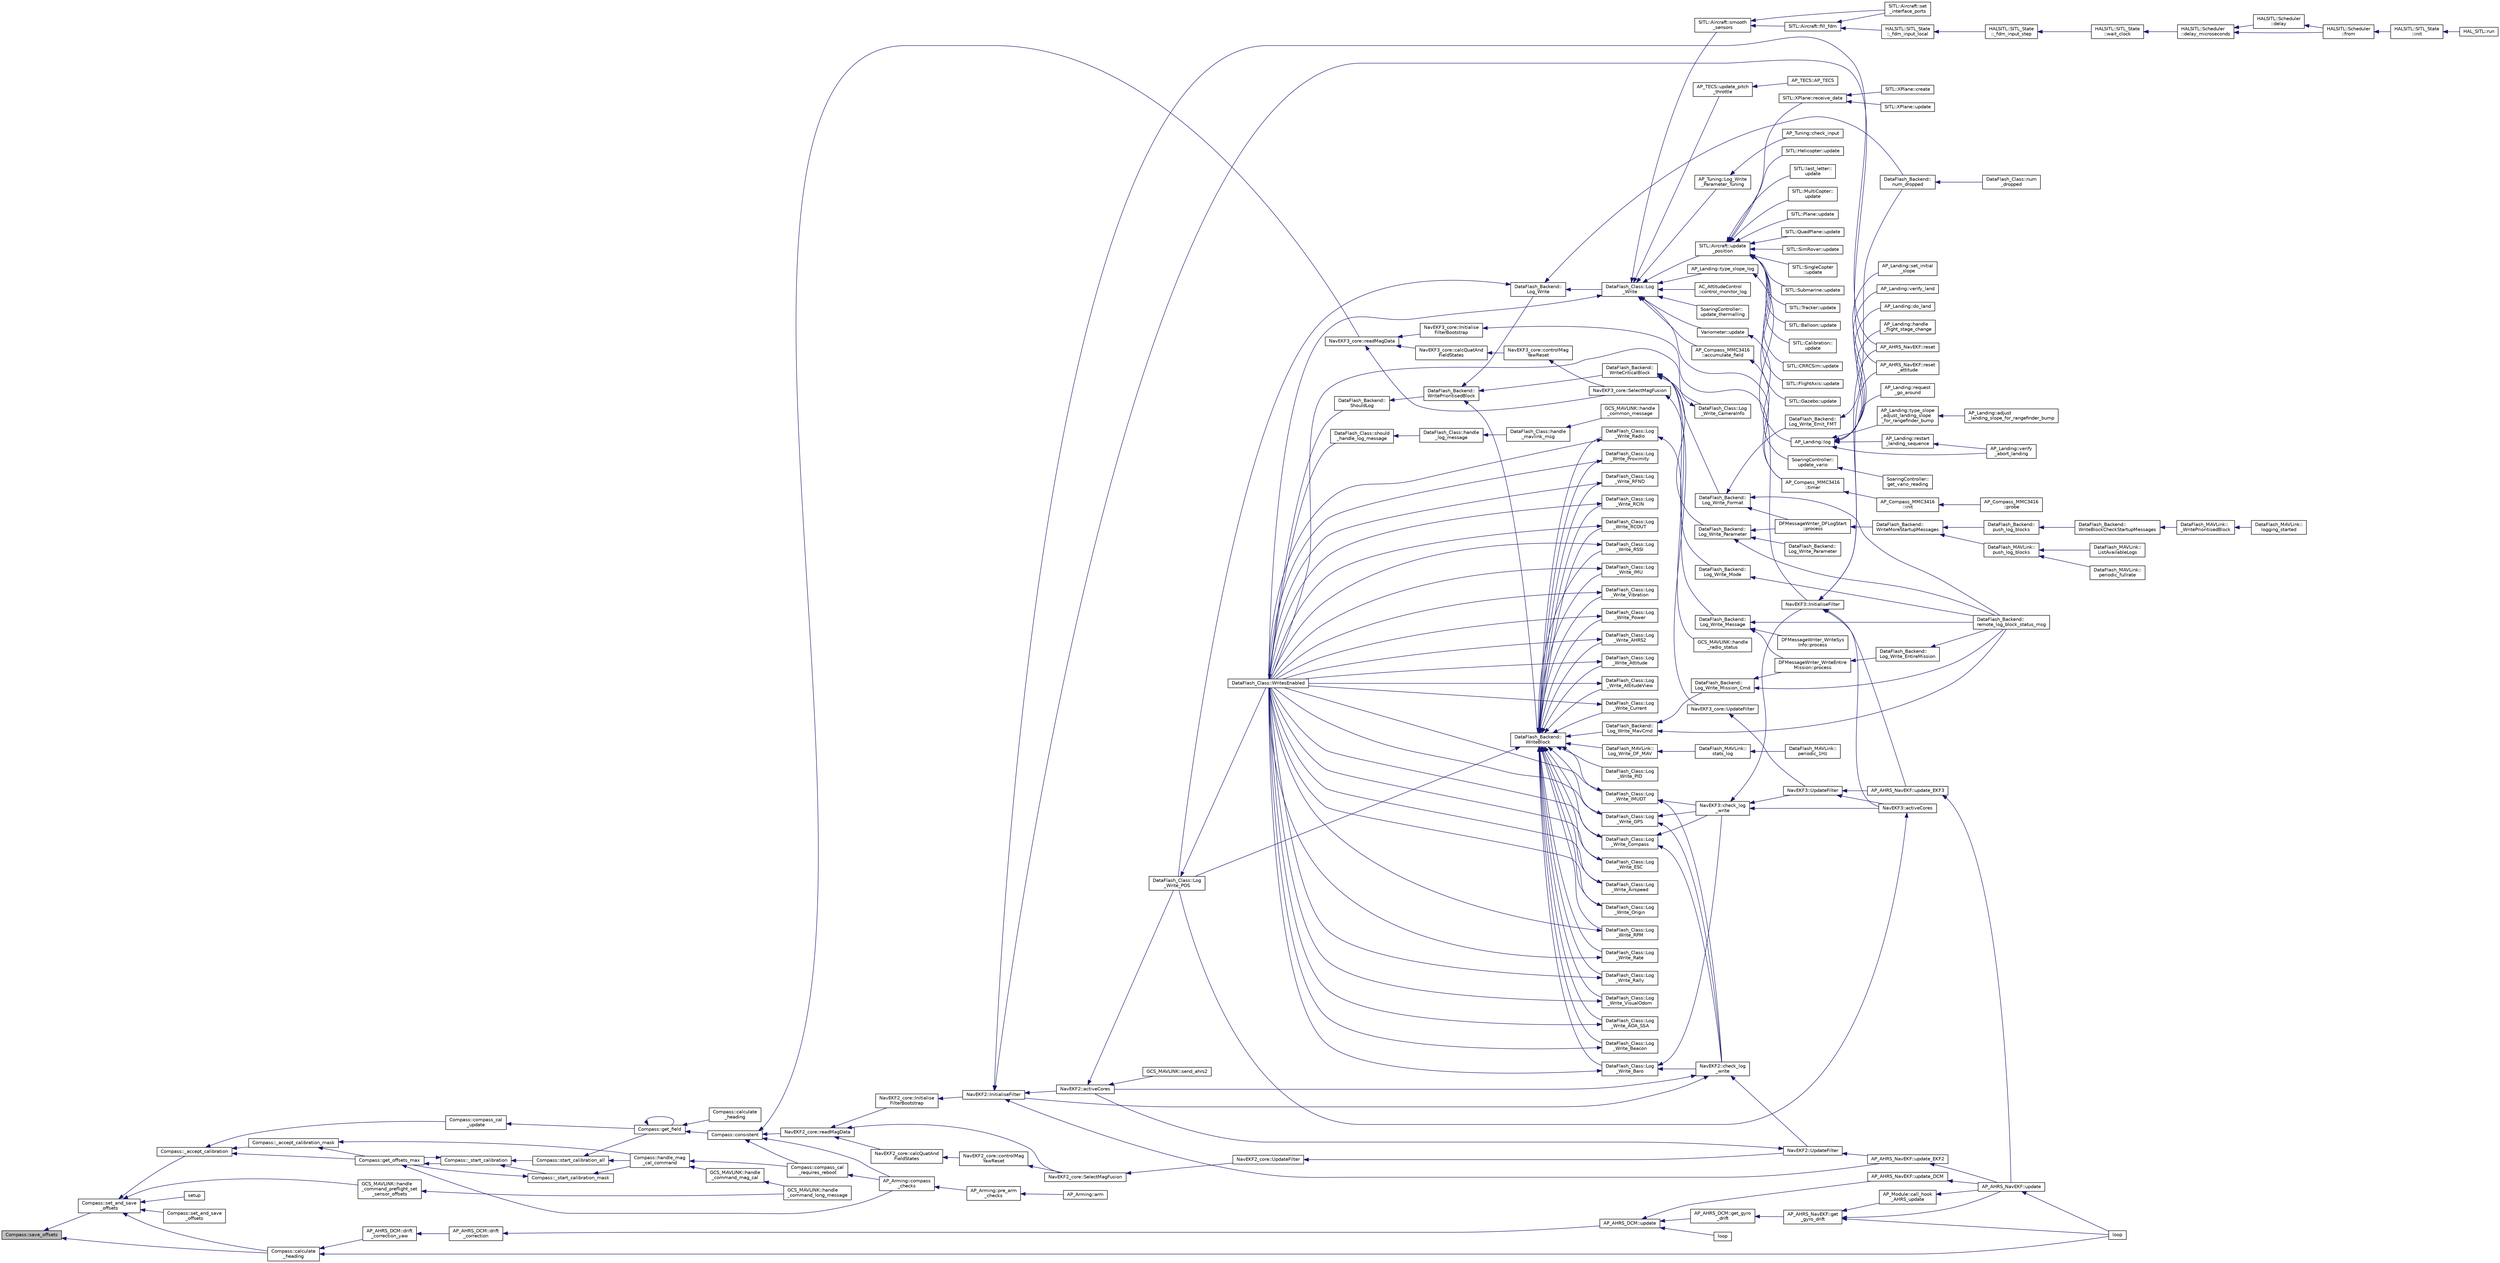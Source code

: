 digraph "Compass::save_offsets"
{
 // INTERACTIVE_SVG=YES
  edge [fontname="Helvetica",fontsize="10",labelfontname="Helvetica",labelfontsize="10"];
  node [fontname="Helvetica",fontsize="10",shape=record];
  rankdir="LR";
  Node1 [label="Compass::save_offsets",height=0.2,width=0.4,color="black", fillcolor="grey75", style="filled", fontcolor="black"];
  Node1 -> Node2 [dir="back",color="midnightblue",fontsize="10",style="solid",fontname="Helvetica"];
  Node2 [label="Compass::calculate\l_heading",height=0.2,width=0.4,color="black", fillcolor="white", style="filled",URL="$classCompass.html#aeef734d2cd69c8c0c3efa182ec7f80bb"];
  Node2 -> Node3 [dir="back",color="midnightblue",fontsize="10",style="solid",fontname="Helvetica"];
  Node3 [label="AP_AHRS_DCM::drift\l_correction_yaw",height=0.2,width=0.4,color="black", fillcolor="white", style="filled",URL="$classAP__AHRS__DCM.html#a101f2aaddcc7e97e690924d4e9d7a191"];
  Node3 -> Node4 [dir="back",color="midnightblue",fontsize="10",style="solid",fontname="Helvetica"];
  Node4 [label="AP_AHRS_DCM::drift\l_correction",height=0.2,width=0.4,color="black", fillcolor="white", style="filled",URL="$classAP__AHRS__DCM.html#a8c3304b59bc6a27f24c686985c100549"];
  Node4 -> Node5 [dir="back",color="midnightblue",fontsize="10",style="solid",fontname="Helvetica"];
  Node5 [label="AP_AHRS_DCM::update",height=0.2,width=0.4,color="black", fillcolor="white", style="filled",URL="$classAP__AHRS__DCM.html#aa8a135d6852e94f279c0be3c8206bfdd"];
  Node5 -> Node6 [dir="back",color="midnightblue",fontsize="10",style="solid",fontname="Helvetica"];
  Node6 [label="AP_AHRS_DCM::get_gyro\l_drift",height=0.2,width=0.4,color="black", fillcolor="white", style="filled",URL="$classAP__AHRS__DCM.html#a4bbf9d7f853103c8c497b90ae726b1ac"];
  Node6 -> Node7 [dir="back",color="midnightblue",fontsize="10",style="solid",fontname="Helvetica"];
  Node7 [label="AP_AHRS_NavEKF::get\l_gyro_drift",height=0.2,width=0.4,color="black", fillcolor="white", style="filled",URL="$classAP__AHRS__NavEKF.html#a355d8890ddfaadaa9d8f694f780afbe6"];
  Node7 -> Node8 [dir="back",color="midnightblue",fontsize="10",style="solid",fontname="Helvetica"];
  Node8 [label="AP_Module::call_hook\l_AHRS_update",height=0.2,width=0.4,color="black", fillcolor="white", style="filled",URL="$classAP__Module.html#a9b4f06b2556a122f11b92b7b29d462c4"];
  Node8 -> Node9 [dir="back",color="midnightblue",fontsize="10",style="solid",fontname="Helvetica"];
  Node9 [label="AP_AHRS_NavEKF::update",height=0.2,width=0.4,color="black", fillcolor="white", style="filled",URL="$classAP__AHRS__NavEKF.html#ac8111979c5dc37a55b2c50818534ea52"];
  Node9 -> Node10 [dir="back",color="midnightblue",fontsize="10",style="solid",fontname="Helvetica"];
  Node10 [label="loop",height=0.2,width=0.4,color="black", fillcolor="white", style="filled",URL="$AHRS__Test_8cpp.html#afe461d27b9c48d5921c00d521181f12f"];
  Node7 -> Node10 [dir="back",color="midnightblue",fontsize="10",style="solid",fontname="Helvetica"];
  Node7 -> Node9 [dir="back",color="midnightblue",fontsize="10",style="solid",fontname="Helvetica"];
  Node5 -> Node11 [dir="back",color="midnightblue",fontsize="10",style="solid",fontname="Helvetica"];
  Node11 [label="loop",height=0.2,width=0.4,color="black", fillcolor="white", style="filled",URL="$ModuleTest_8cpp.html#afe461d27b9c48d5921c00d521181f12f"];
  Node5 -> Node12 [dir="back",color="midnightblue",fontsize="10",style="solid",fontname="Helvetica"];
  Node12 [label="AP_AHRS_NavEKF::update_DCM",height=0.2,width=0.4,color="black", fillcolor="white", style="filled",URL="$classAP__AHRS__NavEKF.html#a7ce0035d07be995b5f45ac6c711570ce"];
  Node12 -> Node9 [dir="back",color="midnightblue",fontsize="10",style="solid",fontname="Helvetica"];
  Node2 -> Node10 [dir="back",color="midnightblue",fontsize="10",style="solid",fontname="Helvetica"];
  Node1 -> Node13 [dir="back",color="midnightblue",fontsize="10",style="solid",fontname="Helvetica"];
  Node13 [label="Compass::set_and_save\l_offsets",height=0.2,width=0.4,color="black", fillcolor="white", style="filled",URL="$classCompass.html#afeac6bcfad2650762cccda72dbce3e69"];
  Node13 -> Node2 [dir="back",color="midnightblue",fontsize="10",style="solid",fontname="Helvetica"];
  Node13 -> Node14 [dir="back",color="midnightblue",fontsize="10",style="solid",fontname="Helvetica"];
  Node14 [label="Compass::set_and_save\l_offsets",height=0.2,width=0.4,color="black", fillcolor="white", style="filled",URL="$classCompass.html#a82c25fb3c34757ee529eeece644c88fc"];
  Node13 -> Node15 [dir="back",color="midnightblue",fontsize="10",style="solid",fontname="Helvetica"];
  Node15 [label="Compass::_accept_calibration",height=0.2,width=0.4,color="black", fillcolor="white", style="filled",URL="$classCompass.html#a659da6997da12f2a27ffd5eb45fedf8a"];
  Node15 -> Node16 [dir="back",color="midnightblue",fontsize="10",style="solid",fontname="Helvetica"];
  Node16 [label="Compass::_accept_calibration_mask",height=0.2,width=0.4,color="black", fillcolor="white", style="filled",URL="$classCompass.html#a063eabf244187b5d60bb4674f09bce8e"];
  Node16 -> Node17 [dir="back",color="midnightblue",fontsize="10",style="solid",fontname="Helvetica"];
  Node17 [label="Compass::get_offsets_max",height=0.2,width=0.4,color="black", fillcolor="white", style="filled",URL="$classCompass.html#aff3220e1a557a75480e4c2dbbde72973"];
  Node17 -> Node18 [dir="back",color="midnightblue",fontsize="10",style="solid",fontname="Helvetica"];
  Node18 [label="Compass::_start_calibration",height=0.2,width=0.4,color="black", fillcolor="white", style="filled",URL="$classCompass.html#a702eb9d33ff1f5ada05b67f9b2219f9a"];
  Node18 -> Node19 [dir="back",color="midnightblue",fontsize="10",style="solid",fontname="Helvetica"];
  Node19 [label="Compass::_start_calibration_mask",height=0.2,width=0.4,color="black", fillcolor="white", style="filled",URL="$classCompass.html#afdd4d0c78f52388a68dfc07deeec11a6"];
  Node19 -> Node17 [dir="back",color="midnightblue",fontsize="10",style="solid",fontname="Helvetica"];
  Node19 -> Node20 [dir="back",color="midnightblue",fontsize="10",style="solid",fontname="Helvetica"];
  Node20 [label="Compass::handle_mag\l_cal_command",height=0.2,width=0.4,color="black", fillcolor="white", style="filled",URL="$classCompass.html#ab4993a08b27d38ebb96276dc40c5f5fb"];
  Node20 -> Node21 [dir="back",color="midnightblue",fontsize="10",style="solid",fontname="Helvetica"];
  Node21 [label="Compass::compass_cal\l_requires_reboot",height=0.2,width=0.4,color="black", fillcolor="white", style="filled",URL="$classCompass.html#a71d8ad1cb96263dfe4c0f712f14fac97"];
  Node21 -> Node22 [dir="back",color="midnightblue",fontsize="10",style="solid",fontname="Helvetica"];
  Node22 [label="AP_Arming::compass\l_checks",height=0.2,width=0.4,color="black", fillcolor="white", style="filled",URL="$classAP__Arming.html#a24332b3f5e2e233914bce12e69ae9564"];
  Node22 -> Node23 [dir="back",color="midnightblue",fontsize="10",style="solid",fontname="Helvetica"];
  Node23 [label="AP_Arming::pre_arm\l_checks",height=0.2,width=0.4,color="black", fillcolor="white", style="filled",URL="$classAP__Arming.html#a73c03baf7f22b7124a2ac9e9286a850a"];
  Node23 -> Node24 [dir="back",color="midnightblue",fontsize="10",style="solid",fontname="Helvetica"];
  Node24 [label="AP_Arming::arm",height=0.2,width=0.4,color="black", fillcolor="white", style="filled",URL="$classAP__Arming.html#a47b859d9929a736df2f08a1cad03efcb"];
  Node20 -> Node25 [dir="back",color="midnightblue",fontsize="10",style="solid",fontname="Helvetica"];
  Node25 [label="GCS_MAVLINK::handle\l_command_mag_cal",height=0.2,width=0.4,color="black", fillcolor="white", style="filled",URL="$structGCS__MAVLINK.html#acc3f14c49157522bc5c00c3fe1c1b553"];
  Node25 -> Node26 [dir="back",color="midnightblue",fontsize="10",style="solid",fontname="Helvetica"];
  Node26 [label="GCS_MAVLINK::handle\l_command_long_message",height=0.2,width=0.4,color="black", fillcolor="white", style="filled",URL="$structGCS__MAVLINK.html#ada9816ba563e134b421cb5bcc7b21ed6"];
  Node18 -> Node17 [dir="back",color="midnightblue",fontsize="10",style="solid",fontname="Helvetica"];
  Node18 -> Node27 [dir="back",color="midnightblue",fontsize="10",style="solid",fontname="Helvetica"];
  Node27 [label="Compass::start_calibration_all",height=0.2,width=0.4,color="black", fillcolor="white", style="filled",URL="$classCompass.html#a785cd621a6ecd49077881299ff1edba7"];
  Node27 -> Node28 [dir="back",color="midnightblue",fontsize="10",style="solid",fontname="Helvetica"];
  Node28 [label="Compass::get_field",height=0.2,width=0.4,color="black", fillcolor="white", style="filled",URL="$classCompass.html#a22ce936207eeda5d3fa55237271cef3e"];
  Node28 -> Node29 [dir="back",color="midnightblue",fontsize="10",style="solid",fontname="Helvetica"];
  Node29 [label="Compass::calculate\l_heading",height=0.2,width=0.4,color="black", fillcolor="white", style="filled",URL="$classCompass.html#a518ff958770a39bc265f93d22e071212"];
  Node28 -> Node30 [dir="back",color="midnightblue",fontsize="10",style="solid",fontname="Helvetica"];
  Node30 [label="Compass::consistent",height=0.2,width=0.4,color="black", fillcolor="white", style="filled",URL="$classCompass.html#a59f46d32a935d4faecc4a28d262c4388"];
  Node30 -> Node21 [dir="back",color="midnightblue",fontsize="10",style="solid",fontname="Helvetica"];
  Node30 -> Node22 [dir="back",color="midnightblue",fontsize="10",style="solid",fontname="Helvetica"];
  Node30 -> Node31 [dir="back",color="midnightblue",fontsize="10",style="solid",fontname="Helvetica"];
  Node31 [label="NavEKF2_core::readMagData",height=0.2,width=0.4,color="black", fillcolor="white", style="filled",URL="$classNavEKF2__core.html#abf6ac301297f486d9690d97c7a19dad8"];
  Node31 -> Node32 [dir="back",color="midnightblue",fontsize="10",style="solid",fontname="Helvetica"];
  Node32 [label="NavEKF2_core::Initialise\lFilterBootstrap",height=0.2,width=0.4,color="black", fillcolor="white", style="filled",URL="$classNavEKF2__core.html#a4a06ae47c3edebdecd2b179a0567f00b"];
  Node32 -> Node33 [dir="back",color="midnightblue",fontsize="10",style="solid",fontname="Helvetica"];
  Node33 [label="NavEKF2::InitialiseFilter",height=0.2,width=0.4,color="black", fillcolor="white", style="filled",URL="$classNavEKF2.html#a9c447b8d84abf2dfc845ddbbbad46a2b"];
  Node33 -> Node34 [dir="back",color="midnightblue",fontsize="10",style="solid",fontname="Helvetica"];
  Node34 [label="AP_AHRS_NavEKF::update_EKF2",height=0.2,width=0.4,color="black", fillcolor="white", style="filled",URL="$classAP__AHRS__NavEKF.html#a0187c6d3d4348b002a204c05d3e94b07"];
  Node34 -> Node9 [dir="back",color="midnightblue",fontsize="10",style="solid",fontname="Helvetica"];
  Node33 -> Node35 [dir="back",color="midnightblue",fontsize="10",style="solid",fontname="Helvetica"];
  Node35 [label="AP_AHRS_NavEKF::reset",height=0.2,width=0.4,color="black", fillcolor="white", style="filled",URL="$classAP__AHRS__NavEKF.html#a532ff0df024a4537e5a108c42ba405a7"];
  Node33 -> Node36 [dir="back",color="midnightblue",fontsize="10",style="solid",fontname="Helvetica"];
  Node36 [label="AP_AHRS_NavEKF::reset\l_attitude",height=0.2,width=0.4,color="black", fillcolor="white", style="filled",URL="$classAP__AHRS__NavEKF.html#a9bd3c7f1793a48cd0d736b19fbfaf19a"];
  Node33 -> Node37 [dir="back",color="midnightblue",fontsize="10",style="solid",fontname="Helvetica"];
  Node37 [label="NavEKF2::activeCores",height=0.2,width=0.4,color="black", fillcolor="white", style="filled",URL="$classNavEKF2.html#ab18af2714c15fcf190493c01e2a28c73"];
  Node37 -> Node38 [dir="back",color="midnightblue",fontsize="10",style="solid",fontname="Helvetica"];
  Node38 [label="DataFlash_Class::Log\l_Write_POS",height=0.2,width=0.4,color="black", fillcolor="white", style="filled",URL="$classDataFlash__Class.html#a46e58faaa53c44516433f6bb7bde4163"];
  Node38 -> Node39 [dir="back",color="midnightblue",fontsize="10",style="solid",fontname="Helvetica"];
  Node39 [label="DataFlash_Class::WritesEnabled",height=0.2,width=0.4,color="black", fillcolor="white", style="filled",URL="$classDataFlash__Class.html#a680528ccef337901407a125439e1f397"];
  Node39 -> Node40 [dir="back",color="midnightblue",fontsize="10",style="solid",fontname="Helvetica"];
  Node40 [label="DataFlash_Backend::\lShouldLog",height=0.2,width=0.4,color="black", fillcolor="white", style="filled",URL="$classDataFlash__Backend.html#ae29c274eff677e46bb9e404656194789"];
  Node40 -> Node41 [dir="back",color="midnightblue",fontsize="10",style="solid",fontname="Helvetica"];
  Node41 [label="DataFlash_Backend::\lWritePrioritisedBlock",height=0.2,width=0.4,color="black", fillcolor="white", style="filled",URL="$classDataFlash__Backend.html#a70bd07e118265442caab0d742cb06abc"];
  Node41 -> Node42 [dir="back",color="midnightblue",fontsize="10",style="solid",fontname="Helvetica"];
  Node42 [label="DataFlash_Backend::\lLog_Write",height=0.2,width=0.4,color="black", fillcolor="white", style="filled",URL="$classDataFlash__Backend.html#a701111d46c96bfab23971267f325ddd3"];
  Node42 -> Node43 [dir="back",color="midnightblue",fontsize="10",style="solid",fontname="Helvetica"];
  Node43 [label="DataFlash_Class::Log\l_Write",height=0.2,width=0.4,color="black", fillcolor="white", style="filled",URL="$classDataFlash__Class.html#a379c836ed19feeac263fcd994b60226b"];
  Node43 -> Node44 [dir="back",color="midnightblue",fontsize="10",style="solid",fontname="Helvetica"];
  Node44 [label="AC_AttitudeControl\l::control_monitor_log",height=0.2,width=0.4,color="black", fillcolor="white", style="filled",URL="$classAC__AttitudeControl.html#a24124a33c8cd7a9cd575d0c16a1e2d5b"];
  Node43 -> Node45 [dir="back",color="midnightblue",fontsize="10",style="solid",fontname="Helvetica"];
  Node45 [label="AP_Compass_MMC3416\l::timer",height=0.2,width=0.4,color="black", fillcolor="white", style="filled",URL="$classAP__Compass__MMC3416.html#a8b5b61173af45f3892c51bbeda783190"];
  Node45 -> Node46 [dir="back",color="midnightblue",fontsize="10",style="solid",fontname="Helvetica"];
  Node46 [label="AP_Compass_MMC3416\l::init",height=0.2,width=0.4,color="black", fillcolor="white", style="filled",URL="$classAP__Compass__MMC3416.html#af9749d12b13a50641e4c2b7b8b702ac2"];
  Node46 -> Node47 [dir="back",color="midnightblue",fontsize="10",style="solid",fontname="Helvetica"];
  Node47 [label="AP_Compass_MMC3416\l::probe",height=0.2,width=0.4,color="black", fillcolor="white", style="filled",URL="$classAP__Compass__MMC3416.html#a45317bd66ff02b0b69e17221ff572261"];
  Node43 -> Node48 [dir="back",color="midnightblue",fontsize="10",style="solid",fontname="Helvetica"];
  Node48 [label="AP_Compass_MMC3416\l::accumulate_field",height=0.2,width=0.4,color="black", fillcolor="white", style="filled",URL="$classAP__Compass__MMC3416.html#aa81525e474696e469db55ad9712a1b4f"];
  Node48 -> Node45 [dir="back",color="midnightblue",fontsize="10",style="solid",fontname="Helvetica"];
  Node43 -> Node49 [dir="back",color="midnightblue",fontsize="10",style="solid",fontname="Helvetica"];
  Node49 [label="AP_Landing::type_slope_log",height=0.2,width=0.4,color="black", fillcolor="white", style="filled",URL="$classAP__Landing.html#ac0b5a7424b989984441d47159f9e691c"];
  Node49 -> Node50 [dir="back",color="midnightblue",fontsize="10",style="solid",fontname="Helvetica"];
  Node50 [label="AP_Landing::log",height=0.2,width=0.4,color="black", fillcolor="white", style="filled",URL="$classAP__Landing.html#afbaa15e50629185cb1c1dcb1c41289d8"];
  Node50 -> Node51 [dir="back",color="midnightblue",fontsize="10",style="solid",fontname="Helvetica"];
  Node51 [label="AP_Landing::do_land",height=0.2,width=0.4,color="black", fillcolor="white", style="filled",URL="$classAP__Landing.html#ac7cb51eaa69d1bed262223b56ee2c4ce"];
  Node50 -> Node52 [dir="back",color="midnightblue",fontsize="10",style="solid",fontname="Helvetica"];
  Node52 [label="AP_Landing::handle\l_flight_stage_change",height=0.2,width=0.4,color="black", fillcolor="white", style="filled",URL="$classAP__Landing.html#a9f6d861fd1bf8df96c061931179095c0"];
  Node50 -> Node53 [dir="back",color="midnightblue",fontsize="10",style="solid",fontname="Helvetica"];
  Node53 [label="AP_Landing::request\l_go_around",height=0.2,width=0.4,color="black", fillcolor="white", style="filled",URL="$classAP__Landing.html#afc506451afaaca18bebe5746f1caf448"];
  Node50 -> Node54 [dir="back",color="midnightblue",fontsize="10",style="solid",fontname="Helvetica"];
  Node54 [label="AP_Landing::restart\l_landing_sequence",height=0.2,width=0.4,color="black", fillcolor="white", style="filled",URL="$classAP__Landing.html#a4cb652398231c274e6061aa6b211366b"];
  Node54 -> Node55 [dir="back",color="midnightblue",fontsize="10",style="solid",fontname="Helvetica"];
  Node55 [label="AP_Landing::verify\l_abort_landing",height=0.2,width=0.4,color="black", fillcolor="white", style="filled",URL="$classAP__Landing.html#a23d5d937afe630bfa1d3eeea5d767e4b"];
  Node50 -> Node56 [dir="back",color="midnightblue",fontsize="10",style="solid",fontname="Helvetica"];
  Node56 [label="AP_Landing::set_initial\l_slope",height=0.2,width=0.4,color="black", fillcolor="white", style="filled",URL="$classAP__Landing.html#a7e905f0cb574cb49a778b18906362736"];
  Node50 -> Node57 [dir="back",color="midnightblue",fontsize="10",style="solid",fontname="Helvetica"];
  Node57 [label="AP_Landing::type_slope\l_adjust_landing_slope\l_for_rangefinder_bump",height=0.2,width=0.4,color="black", fillcolor="white", style="filled",URL="$classAP__Landing.html#a68317a4d27e65aadc7013a9363da5ce3"];
  Node57 -> Node58 [dir="back",color="midnightblue",fontsize="10",style="solid",fontname="Helvetica"];
  Node58 [label="AP_Landing::adjust\l_landing_slope_for_rangefinder_bump",height=0.2,width=0.4,color="black", fillcolor="white", style="filled",URL="$classAP__Landing.html#aca701ba52726269447500bdf654b3b10"];
  Node50 -> Node55 [dir="back",color="midnightblue",fontsize="10",style="solid",fontname="Helvetica"];
  Node50 -> Node59 [dir="back",color="midnightblue",fontsize="10",style="solid",fontname="Helvetica"];
  Node59 [label="AP_Landing::verify_land",height=0.2,width=0.4,color="black", fillcolor="white", style="filled",URL="$classAP__Landing.html#afdbc34de818b9cb366336c23660fd495"];
  Node43 -> Node60 [dir="back",color="midnightblue",fontsize="10",style="solid",fontname="Helvetica"];
  Node60 [label="SoaringController::\lupdate_thermalling",height=0.2,width=0.4,color="black", fillcolor="white", style="filled",URL="$classSoaringController.html#abfbc693fd6c93da20fb098aedf6fd596"];
  Node43 -> Node61 [dir="back",color="midnightblue",fontsize="10",style="solid",fontname="Helvetica"];
  Node61 [label="Variometer::update",height=0.2,width=0.4,color="black", fillcolor="white", style="filled",URL="$classVariometer.html#ae8429634659d6e7f64a64992380e7b2b"];
  Node61 -> Node62 [dir="back",color="midnightblue",fontsize="10",style="solid",fontname="Helvetica"];
  Node62 [label="SoaringController::\lupdate_vario",height=0.2,width=0.4,color="black", fillcolor="white", style="filled",URL="$classSoaringController.html#a7adf701742d2ba2f2e699b9e3ce1b955"];
  Node62 -> Node63 [dir="back",color="midnightblue",fontsize="10",style="solid",fontname="Helvetica"];
  Node63 [label="SoaringController::\lget_vario_reading",height=0.2,width=0.4,color="black", fillcolor="white", style="filled",URL="$classSoaringController.html#aea41b313738070dceb7c4953d4873342"];
  Node43 -> Node64 [dir="back",color="midnightblue",fontsize="10",style="solid",fontname="Helvetica"];
  Node64 [label="AP_TECS::update_pitch\l_throttle",height=0.2,width=0.4,color="black", fillcolor="white", style="filled",URL="$classAP__TECS.html#ad9fdee521b36fe15ab8ab06a35717c5a"];
  Node64 -> Node65 [dir="back",color="midnightblue",fontsize="10",style="solid",fontname="Helvetica"];
  Node65 [label="AP_TECS::AP_TECS",height=0.2,width=0.4,color="black", fillcolor="white", style="filled",URL="$classAP__TECS.html#a01d6d2b6f4c4151838115b13020d8990"];
  Node43 -> Node66 [dir="back",color="midnightblue",fontsize="10",style="solid",fontname="Helvetica"];
  Node66 [label="AP_Tuning::Log_Write\l_Parameter_Tuning",height=0.2,width=0.4,color="black", fillcolor="white", style="filled",URL="$classAP__Tuning.html#abc35074ce5f7c46fbbc644d80c3dc15a"];
  Node66 -> Node67 [dir="back",color="midnightblue",fontsize="10",style="solid",fontname="Helvetica"];
  Node67 [label="AP_Tuning::check_input",height=0.2,width=0.4,color="black", fillcolor="white", style="filled",URL="$classAP__Tuning.html#a26bf8c5e3711e547ce95654ca285fecb"];
  Node43 -> Node39 [dir="back",color="midnightblue",fontsize="10",style="solid",fontname="Helvetica"];
  Node43 -> Node68 [dir="back",color="midnightblue",fontsize="10",style="solid",fontname="Helvetica"];
  Node68 [label="SITL::Aircraft::update\l_position",height=0.2,width=0.4,color="black", fillcolor="white", style="filled",URL="$classSITL_1_1Aircraft.html#a4a72b2c0617cf55b24b062daaae685b9"];
  Node68 -> Node69 [dir="back",color="midnightblue",fontsize="10",style="solid",fontname="Helvetica"];
  Node69 [label="SITL::Balloon::update",height=0.2,width=0.4,color="black", fillcolor="white", style="filled",URL="$classSITL_1_1Balloon.html#a34f5716a3c9ba0805d89dc36656ae90c"];
  Node68 -> Node70 [dir="back",color="midnightblue",fontsize="10",style="solid",fontname="Helvetica"];
  Node70 [label="SITL::Calibration::\lupdate",height=0.2,width=0.4,color="black", fillcolor="white", style="filled",URL="$classSITL_1_1Calibration.html#a0c3f60adfbc5d68ae425883af18b62f4"];
  Node68 -> Node71 [dir="back",color="midnightblue",fontsize="10",style="solid",fontname="Helvetica"];
  Node71 [label="SITL::CRRCSim::update",height=0.2,width=0.4,color="black", fillcolor="white", style="filled",URL="$classSITL_1_1CRRCSim.html#ada236d396837feb2c5efe885ea504f87"];
  Node68 -> Node72 [dir="back",color="midnightblue",fontsize="10",style="solid",fontname="Helvetica"];
  Node72 [label="SITL::FlightAxis::update",height=0.2,width=0.4,color="black", fillcolor="white", style="filled",URL="$classSITL_1_1FlightAxis.html#abea39b8171735bf99ad90267f6be4c42"];
  Node68 -> Node73 [dir="back",color="midnightblue",fontsize="10",style="solid",fontname="Helvetica"];
  Node73 [label="SITL::Gazebo::update",height=0.2,width=0.4,color="black", fillcolor="white", style="filled",URL="$classSITL_1_1Gazebo.html#a120a541070549b98ba4740c91abf97a7"];
  Node68 -> Node74 [dir="back",color="midnightblue",fontsize="10",style="solid",fontname="Helvetica"];
  Node74 [label="SITL::Helicopter::update",height=0.2,width=0.4,color="black", fillcolor="white", style="filled",URL="$classSITL_1_1Helicopter.html#a0e8602ead0fe804552ab7ade9a1b171e"];
  Node68 -> Node75 [dir="back",color="midnightblue",fontsize="10",style="solid",fontname="Helvetica"];
  Node75 [label="SITL::last_letter::\lupdate",height=0.2,width=0.4,color="black", fillcolor="white", style="filled",URL="$classSITL_1_1last__letter.html#ae4e6d3acea9730faa873e8d25b876d19"];
  Node68 -> Node76 [dir="back",color="midnightblue",fontsize="10",style="solid",fontname="Helvetica"];
  Node76 [label="SITL::MultiCopter::\lupdate",height=0.2,width=0.4,color="black", fillcolor="white", style="filled",URL="$classSITL_1_1MultiCopter.html#ad4df8bcd20625ce425cc9d73f9aa6a20"];
  Node68 -> Node77 [dir="back",color="midnightblue",fontsize="10",style="solid",fontname="Helvetica"];
  Node77 [label="SITL::Plane::update",height=0.2,width=0.4,color="black", fillcolor="white", style="filled",URL="$classSITL_1_1Plane.html#a7852409df29e250b1903384d1446930c"];
  Node68 -> Node78 [dir="back",color="midnightblue",fontsize="10",style="solid",fontname="Helvetica"];
  Node78 [label="SITL::QuadPlane::update",height=0.2,width=0.4,color="black", fillcolor="white", style="filled",URL="$classSITL_1_1QuadPlane.html#af9068f0de1894f5afc49481c869e3b6c"];
  Node68 -> Node79 [dir="back",color="midnightblue",fontsize="10",style="solid",fontname="Helvetica"];
  Node79 [label="SITL::SimRover::update",height=0.2,width=0.4,color="black", fillcolor="white", style="filled",URL="$classSITL_1_1SimRover.html#a0692a116e9c7cff78adb0b08b0d571b2"];
  Node68 -> Node80 [dir="back",color="midnightblue",fontsize="10",style="solid",fontname="Helvetica"];
  Node80 [label="SITL::SingleCopter\l::update",height=0.2,width=0.4,color="black", fillcolor="white", style="filled",URL="$classSITL_1_1SingleCopter.html#a07d0997518b86260a6a80b914733d7b5"];
  Node68 -> Node81 [dir="back",color="midnightblue",fontsize="10",style="solid",fontname="Helvetica"];
  Node81 [label="SITL::Submarine::update",height=0.2,width=0.4,color="black", fillcolor="white", style="filled",URL="$classSITL_1_1Submarine.html#ae172876dbb527df84dfb38c9fa383878"];
  Node68 -> Node82 [dir="back",color="midnightblue",fontsize="10",style="solid",fontname="Helvetica"];
  Node82 [label="SITL::Tracker::update",height=0.2,width=0.4,color="black", fillcolor="white", style="filled",URL="$classSITL_1_1Tracker.html#aa2d26c0841ead98b60a9291eb4d74b71"];
  Node68 -> Node83 [dir="back",color="midnightblue",fontsize="10",style="solid",fontname="Helvetica"];
  Node83 [label="SITL::XPlane::receive_data",height=0.2,width=0.4,color="black", fillcolor="white", style="filled",URL="$classSITL_1_1XPlane.html#ab30e1d12c7ebc3699a29f3442804a68b"];
  Node83 -> Node84 [dir="back",color="midnightblue",fontsize="10",style="solid",fontname="Helvetica"];
  Node84 [label="SITL::XPlane::update",height=0.2,width=0.4,color="black", fillcolor="white", style="filled",URL="$classSITL_1_1XPlane.html#abc5e72c8fd3445fcb19b6b1d42ec9970"];
  Node83 -> Node85 [dir="back",color="midnightblue",fontsize="10",style="solid",fontname="Helvetica"];
  Node85 [label="SITL::XPlane::create",height=0.2,width=0.4,color="black", fillcolor="white", style="filled",URL="$classSITL_1_1XPlane.html#a5cbab32f016edeff5108ded953c17cbe"];
  Node43 -> Node86 [dir="back",color="midnightblue",fontsize="10",style="solid",fontname="Helvetica"];
  Node86 [label="SITL::Aircraft::smooth\l_sensors",height=0.2,width=0.4,color="black", fillcolor="white", style="filled",URL="$classSITL_1_1Aircraft.html#a8b835df207c22a4d9bc24b14525ce968"];
  Node86 -> Node87 [dir="back",color="midnightblue",fontsize="10",style="solid",fontname="Helvetica"];
  Node87 [label="SITL::Aircraft::fill_fdm",height=0.2,width=0.4,color="black", fillcolor="white", style="filled",URL="$classSITL_1_1Aircraft.html#a07b38044e8a77d5f48db38e9913e06db"];
  Node87 -> Node88 [dir="back",color="midnightblue",fontsize="10",style="solid",fontname="Helvetica"];
  Node88 [label="HALSITL::SITL_State\l::_fdm_input_local",height=0.2,width=0.4,color="black", fillcolor="white", style="filled",URL="$classHALSITL_1_1SITL__State.html#a141fe78b0702ab2f2ac4cafc221fdb97"];
  Node88 -> Node89 [dir="back",color="midnightblue",fontsize="10",style="solid",fontname="Helvetica"];
  Node89 [label="HALSITL::SITL_State\l::_fdm_input_step",height=0.2,width=0.4,color="black", fillcolor="white", style="filled",URL="$classHALSITL_1_1SITL__State.html#ae31c93a26ca780bb508dded2498e2e93"];
  Node89 -> Node90 [dir="back",color="midnightblue",fontsize="10",style="solid",fontname="Helvetica"];
  Node90 [label="HALSITL::SITL_State\l::wait_clock",height=0.2,width=0.4,color="black", fillcolor="white", style="filled",URL="$classHALSITL_1_1SITL__State.html#a3eeaf330efded46259bbf64fc53e6b9f"];
  Node90 -> Node91 [dir="back",color="midnightblue",fontsize="10",style="solid",fontname="Helvetica"];
  Node91 [label="HALSITL::Scheduler\l::delay_microseconds",height=0.2,width=0.4,color="black", fillcolor="white", style="filled",URL="$classHALSITL_1_1Scheduler.html#a4cffd5bcba0175bf49c7aa75ff3bf09a"];
  Node91 -> Node92 [dir="back",color="midnightblue",fontsize="10",style="solid",fontname="Helvetica"];
  Node92 [label="HALSITL::Scheduler\l::from",height=0.2,width=0.4,color="black", fillcolor="white", style="filled",URL="$classHALSITL_1_1Scheduler.html#a2c3ea70328333081349821921242cb39"];
  Node92 -> Node93 [dir="back",color="midnightblue",fontsize="10",style="solid",fontname="Helvetica"];
  Node93 [label="HALSITL::SITL_State\l::init",height=0.2,width=0.4,color="black", fillcolor="white", style="filled",URL="$classHALSITL_1_1SITL__State.html#a7059cb4e279007aae9b06757a68c15af"];
  Node93 -> Node94 [dir="back",color="midnightblue",fontsize="10",style="solid",fontname="Helvetica"];
  Node94 [label="HAL_SITL::run",height=0.2,width=0.4,color="black", fillcolor="white", style="filled",URL="$classHAL__SITL.html#add0e35ac5a212a6b187c55186c8f026a"];
  Node91 -> Node95 [dir="back",color="midnightblue",fontsize="10",style="solid",fontname="Helvetica"];
  Node95 [label="HALSITL::Scheduler\l::delay",height=0.2,width=0.4,color="black", fillcolor="white", style="filled",URL="$classHALSITL_1_1Scheduler.html#a14f3239ecbb9889823b20dc9de655c2f"];
  Node95 -> Node92 [dir="back",color="midnightblue",fontsize="10",style="solid",fontname="Helvetica"];
  Node87 -> Node96 [dir="back",color="midnightblue",fontsize="10",style="solid",fontname="Helvetica"];
  Node96 [label="SITL::Aircraft::set\l_interface_ports",height=0.2,width=0.4,color="black", fillcolor="white", style="filled",URL="$classSITL_1_1Aircraft.html#a061f04e9f5bc75cc1f250a4e7c3d8421"];
  Node86 -> Node96 [dir="back",color="midnightblue",fontsize="10",style="solid",fontname="Helvetica"];
  Node42 -> Node97 [dir="back",color="midnightblue",fontsize="10",style="solid",fontname="Helvetica"];
  Node97 [label="DataFlash_Backend::\lnum_dropped",height=0.2,width=0.4,color="black", fillcolor="white", style="filled",URL="$classDataFlash__Backend.html#a944c1f573e2cd12e7ff491d48898d446"];
  Node97 -> Node98 [dir="back",color="midnightblue",fontsize="10",style="solid",fontname="Helvetica"];
  Node98 [label="DataFlash_Class::num\l_dropped",height=0.2,width=0.4,color="black", fillcolor="white", style="filled",URL="$classDataFlash__Class.html#a3b01d9a49c319ca3995df9b1649b9249"];
  Node42 -> Node38 [dir="back",color="midnightblue",fontsize="10",style="solid",fontname="Helvetica"];
  Node41 -> Node99 [dir="back",color="midnightblue",fontsize="10",style="solid",fontname="Helvetica"];
  Node99 [label="DataFlash_Backend::\lWriteBlock",height=0.2,width=0.4,color="black", fillcolor="white", style="filled",URL="$classDataFlash__Backend.html#aed94b3ad1fd7333ddd7c2e20c3433d52"];
  Node99 -> Node100 [dir="back",color="midnightblue",fontsize="10",style="solid",fontname="Helvetica"];
  Node100 [label="DataFlash_MAVLink::\lLog_Write_DF_MAV",height=0.2,width=0.4,color="black", fillcolor="white", style="filled",URL="$classDataFlash__MAVLink.html#a4e95e48809d7011702476e879415d96c"];
  Node100 -> Node101 [dir="back",color="midnightblue",fontsize="10",style="solid",fontname="Helvetica"];
  Node101 [label="DataFlash_MAVLink::\lstats_log",height=0.2,width=0.4,color="black", fillcolor="white", style="filled",URL="$classDataFlash__MAVLink.html#af0e5de77619126d8d8d1dd06a389717d"];
  Node101 -> Node102 [dir="back",color="midnightblue",fontsize="10",style="solid",fontname="Helvetica"];
  Node102 [label="DataFlash_MAVLink::\lperiodic_1Hz",height=0.2,width=0.4,color="black", fillcolor="white", style="filled",URL="$classDataFlash__MAVLink.html#aff8ee53b8fbc202ef153f112dade8f21"];
  Node99 -> Node103 [dir="back",color="midnightblue",fontsize="10",style="solid",fontname="Helvetica"];
  Node103 [label="DataFlash_Class::Log\l_Write_GPS",height=0.2,width=0.4,color="black", fillcolor="white", style="filled",URL="$classDataFlash__Class.html#a8a9087dec83092f0ea67b6741ff9f32e"];
  Node103 -> Node104 [dir="back",color="midnightblue",fontsize="10",style="solid",fontname="Helvetica"];
  Node104 [label="NavEKF2::check_log\l_write",height=0.2,width=0.4,color="black", fillcolor="white", style="filled",URL="$classNavEKF2.html#a124df957952b2cb0c04e4318a173f67a"];
  Node104 -> Node33 [dir="back",color="midnightblue",fontsize="10",style="solid",fontname="Helvetica"];
  Node104 -> Node105 [dir="back",color="midnightblue",fontsize="10",style="solid",fontname="Helvetica"];
  Node105 [label="NavEKF2::UpdateFilter",height=0.2,width=0.4,color="black", fillcolor="white", style="filled",URL="$classNavEKF2.html#a72815b1bbd9d7ceb0ff7ae52d14516df"];
  Node105 -> Node34 [dir="back",color="midnightblue",fontsize="10",style="solid",fontname="Helvetica"];
  Node105 -> Node37 [dir="back",color="midnightblue",fontsize="10",style="solid",fontname="Helvetica"];
  Node104 -> Node37 [dir="back",color="midnightblue",fontsize="10",style="solid",fontname="Helvetica"];
  Node103 -> Node106 [dir="back",color="midnightblue",fontsize="10",style="solid",fontname="Helvetica"];
  Node106 [label="NavEKF3::check_log\l_write",height=0.2,width=0.4,color="black", fillcolor="white", style="filled",URL="$classNavEKF3.html#afa5a1b626563d35ad95545e8f056214b"];
  Node106 -> Node107 [dir="back",color="midnightblue",fontsize="10",style="solid",fontname="Helvetica"];
  Node107 [label="NavEKF3::InitialiseFilter",height=0.2,width=0.4,color="black", fillcolor="white", style="filled",URL="$classNavEKF3.html#a07f064fa513fbb6e7188141904f3b5b5"];
  Node107 -> Node108 [dir="back",color="midnightblue",fontsize="10",style="solid",fontname="Helvetica"];
  Node108 [label="AP_AHRS_NavEKF::update_EKF3",height=0.2,width=0.4,color="black", fillcolor="white", style="filled",URL="$classAP__AHRS__NavEKF.html#a324160404f12959e955554f5aed26459"];
  Node108 -> Node9 [dir="back",color="midnightblue",fontsize="10",style="solid",fontname="Helvetica"];
  Node107 -> Node35 [dir="back",color="midnightblue",fontsize="10",style="solid",fontname="Helvetica"];
  Node107 -> Node36 [dir="back",color="midnightblue",fontsize="10",style="solid",fontname="Helvetica"];
  Node107 -> Node109 [dir="back",color="midnightblue",fontsize="10",style="solid",fontname="Helvetica"];
  Node109 [label="NavEKF3::activeCores",height=0.2,width=0.4,color="black", fillcolor="white", style="filled",URL="$classNavEKF3.html#a3e1f50ad977a17222fcd7a6851b0f2ec"];
  Node109 -> Node38 [dir="back",color="midnightblue",fontsize="10",style="solid",fontname="Helvetica"];
  Node106 -> Node110 [dir="back",color="midnightblue",fontsize="10",style="solid",fontname="Helvetica"];
  Node110 [label="NavEKF3::UpdateFilter",height=0.2,width=0.4,color="black", fillcolor="white", style="filled",URL="$classNavEKF3.html#a477020fcf29376e0c2205dbf79728104"];
  Node110 -> Node108 [dir="back",color="midnightblue",fontsize="10",style="solid",fontname="Helvetica"];
  Node110 -> Node109 [dir="back",color="midnightblue",fontsize="10",style="solid",fontname="Helvetica"];
  Node106 -> Node109 [dir="back",color="midnightblue",fontsize="10",style="solid",fontname="Helvetica"];
  Node103 -> Node39 [dir="back",color="midnightblue",fontsize="10",style="solid",fontname="Helvetica"];
  Node99 -> Node111 [dir="back",color="midnightblue",fontsize="10",style="solid",fontname="Helvetica"];
  Node111 [label="DataFlash_Class::Log\l_Write_RFND",height=0.2,width=0.4,color="black", fillcolor="white", style="filled",URL="$classDataFlash__Class.html#af0a21d8a256a8e1e6f9da5566cc5a168"];
  Node111 -> Node39 [dir="back",color="midnightblue",fontsize="10",style="solid",fontname="Helvetica"];
  Node99 -> Node112 [dir="back",color="midnightblue",fontsize="10",style="solid",fontname="Helvetica"];
  Node112 [label="DataFlash_Class::Log\l_Write_RCIN",height=0.2,width=0.4,color="black", fillcolor="white", style="filled",URL="$classDataFlash__Class.html#ae3cb0f9ab8db6bcced3f504a2a767081"];
  Node112 -> Node39 [dir="back",color="midnightblue",fontsize="10",style="solid",fontname="Helvetica"];
  Node99 -> Node113 [dir="back",color="midnightblue",fontsize="10",style="solid",fontname="Helvetica"];
  Node113 [label="DataFlash_Class::Log\l_Write_RCOUT",height=0.2,width=0.4,color="black", fillcolor="white", style="filled",URL="$classDataFlash__Class.html#a365196ae7546b5065934ffbdb91066e5"];
  Node113 -> Node39 [dir="back",color="midnightblue",fontsize="10",style="solid",fontname="Helvetica"];
  Node99 -> Node114 [dir="back",color="midnightblue",fontsize="10",style="solid",fontname="Helvetica"];
  Node114 [label="DataFlash_Class::Log\l_Write_RSSI",height=0.2,width=0.4,color="black", fillcolor="white", style="filled",URL="$classDataFlash__Class.html#ab89b9493bafe090db104589de9bc100c"];
  Node114 -> Node39 [dir="back",color="midnightblue",fontsize="10",style="solid",fontname="Helvetica"];
  Node99 -> Node115 [dir="back",color="midnightblue",fontsize="10",style="solid",fontname="Helvetica"];
  Node115 [label="DataFlash_Class::Log\l_Write_Baro",height=0.2,width=0.4,color="black", fillcolor="white", style="filled",URL="$classDataFlash__Class.html#a4a12c2f2025e0a63d6ec85602857d0cb"];
  Node115 -> Node104 [dir="back",color="midnightblue",fontsize="10",style="solid",fontname="Helvetica"];
  Node115 -> Node106 [dir="back",color="midnightblue",fontsize="10",style="solid",fontname="Helvetica"];
  Node115 -> Node39 [dir="back",color="midnightblue",fontsize="10",style="solid",fontname="Helvetica"];
  Node99 -> Node116 [dir="back",color="midnightblue",fontsize="10",style="solid",fontname="Helvetica"];
  Node116 [label="DataFlash_Class::Log\l_Write_IMU",height=0.2,width=0.4,color="black", fillcolor="white", style="filled",URL="$classDataFlash__Class.html#a805d766e5347af5349e0979a2a07e452"];
  Node116 -> Node39 [dir="back",color="midnightblue",fontsize="10",style="solid",fontname="Helvetica"];
  Node99 -> Node117 [dir="back",color="midnightblue",fontsize="10",style="solid",fontname="Helvetica"];
  Node117 [label="DataFlash_Class::Log\l_Write_IMUDT",height=0.2,width=0.4,color="black", fillcolor="white", style="filled",URL="$classDataFlash__Class.html#a5835f10f0f4c71618a3793d582b3a52a"];
  Node117 -> Node104 [dir="back",color="midnightblue",fontsize="10",style="solid",fontname="Helvetica"];
  Node117 -> Node106 [dir="back",color="midnightblue",fontsize="10",style="solid",fontname="Helvetica"];
  Node117 -> Node39 [dir="back",color="midnightblue",fontsize="10",style="solid",fontname="Helvetica"];
  Node99 -> Node118 [dir="back",color="midnightblue",fontsize="10",style="solid",fontname="Helvetica"];
  Node118 [label="DataFlash_Class::Log\l_Write_Vibration",height=0.2,width=0.4,color="black", fillcolor="white", style="filled",URL="$classDataFlash__Class.html#af3e28f802f9d4f6be01a5283ada628fe"];
  Node118 -> Node39 [dir="back",color="midnightblue",fontsize="10",style="solid",fontname="Helvetica"];
  Node99 -> Node119 [dir="back",color="midnightblue",fontsize="10",style="solid",fontname="Helvetica"];
  Node119 [label="DataFlash_Class::Log\l_Write_Power",height=0.2,width=0.4,color="black", fillcolor="white", style="filled",URL="$classDataFlash__Class.html#a0244745bcbf21252169dbca26be44557"];
  Node119 -> Node39 [dir="back",color="midnightblue",fontsize="10",style="solid",fontname="Helvetica"];
  Node99 -> Node120 [dir="back",color="midnightblue",fontsize="10",style="solid",fontname="Helvetica"];
  Node120 [label="DataFlash_Class::Log\l_Write_AHRS2",height=0.2,width=0.4,color="black", fillcolor="white", style="filled",URL="$classDataFlash__Class.html#ad81bca014959c6b0a6714ea0d83c409f"];
  Node120 -> Node39 [dir="back",color="midnightblue",fontsize="10",style="solid",fontname="Helvetica"];
  Node99 -> Node38 [dir="back",color="midnightblue",fontsize="10",style="solid",fontname="Helvetica"];
  Node99 -> Node121 [dir="back",color="midnightblue",fontsize="10",style="solid",fontname="Helvetica"];
  Node121 [label="DataFlash_Backend::\lLog_Write_MavCmd",height=0.2,width=0.4,color="black", fillcolor="white", style="filled",URL="$classDataFlash__Backend.html#af0dcded34eb71f36ee8f910424be2061"];
  Node121 -> Node122 [dir="back",color="midnightblue",fontsize="10",style="solid",fontname="Helvetica"];
  Node122 [label="DataFlash_Backend::\lremote_log_block_status_msg",height=0.2,width=0.4,color="black", fillcolor="white", style="filled",URL="$classDataFlash__Backend.html#acc06500874549df2b2567f069176506e"];
  Node121 -> Node123 [dir="back",color="midnightblue",fontsize="10",style="solid",fontname="Helvetica"];
  Node123 [label="DataFlash_Backend::\lLog_Write_Mission_Cmd",height=0.2,width=0.4,color="black", fillcolor="white", style="filled",URL="$classDataFlash__Backend.html#a570580fce5fc1f96a9cfd6bb75dd8705"];
  Node123 -> Node122 [dir="back",color="midnightblue",fontsize="10",style="solid",fontname="Helvetica"];
  Node123 -> Node124 [dir="back",color="midnightblue",fontsize="10",style="solid",fontname="Helvetica"];
  Node124 [label="DFMessageWriter_WriteEntire\lMission::process",height=0.2,width=0.4,color="black", fillcolor="white", style="filled",URL="$classDFMessageWriter__WriteEntireMission.html#a157afd1587cb4756d21bfd04bd64fdd1"];
  Node124 -> Node125 [dir="back",color="midnightblue",fontsize="10",style="solid",fontname="Helvetica"];
  Node125 [label="DataFlash_Backend::\lLog_Write_EntireMission",height=0.2,width=0.4,color="black", fillcolor="white", style="filled",URL="$classDataFlash__Backend.html#a2cf7e12a43bb8ebf9aa3ea073e544f40"];
  Node125 -> Node122 [dir="back",color="midnightblue",fontsize="10",style="solid",fontname="Helvetica"];
  Node99 -> Node126 [dir="back",color="midnightblue",fontsize="10",style="solid",fontname="Helvetica"];
  Node126 [label="DataFlash_Class::Log\l_Write_Radio",height=0.2,width=0.4,color="black", fillcolor="white", style="filled",URL="$classDataFlash__Class.html#ae26cdaa597f952193b6be4436d55c7d6"];
  Node126 -> Node39 [dir="back",color="midnightblue",fontsize="10",style="solid",fontname="Helvetica"];
  Node126 -> Node127 [dir="back",color="midnightblue",fontsize="10",style="solid",fontname="Helvetica"];
  Node127 [label="GCS_MAVLINK::handle\l_radio_status",height=0.2,width=0.4,color="black", fillcolor="white", style="filled",URL="$structGCS__MAVLINK.html#a95855cb1b5e848b644d0fdeb1009a031"];
  Node99 -> Node128 [dir="back",color="midnightblue",fontsize="10",style="solid",fontname="Helvetica"];
  Node128 [label="DataFlash_Class::Log\l_Write_Attitude",height=0.2,width=0.4,color="black", fillcolor="white", style="filled",URL="$classDataFlash__Class.html#a100c0458780b38dd0ccc4a7381827b3c"];
  Node128 -> Node39 [dir="back",color="midnightblue",fontsize="10",style="solid",fontname="Helvetica"];
  Node99 -> Node129 [dir="back",color="midnightblue",fontsize="10",style="solid",fontname="Helvetica"];
  Node129 [label="DataFlash_Class::Log\l_Write_AttitudeView",height=0.2,width=0.4,color="black", fillcolor="white", style="filled",URL="$classDataFlash__Class.html#abf48a5cb3c39a255385d3853beb1b5d7"];
  Node129 -> Node39 [dir="back",color="midnightblue",fontsize="10",style="solid",fontname="Helvetica"];
  Node99 -> Node130 [dir="back",color="midnightblue",fontsize="10",style="solid",fontname="Helvetica"];
  Node130 [label="DataFlash_Class::Log\l_Write_Current",height=0.2,width=0.4,color="black", fillcolor="white", style="filled",URL="$classDataFlash__Class.html#a6bc40fe7e7fd0b068700d5b89d85a920"];
  Node130 -> Node39 [dir="back",color="midnightblue",fontsize="10",style="solid",fontname="Helvetica"];
  Node99 -> Node131 [dir="back",color="midnightblue",fontsize="10",style="solid",fontname="Helvetica"];
  Node131 [label="DataFlash_Class::Log\l_Write_Compass",height=0.2,width=0.4,color="black", fillcolor="white", style="filled",URL="$classDataFlash__Class.html#a5189adf1c5da47c2149ca1d7baa745d8"];
  Node131 -> Node104 [dir="back",color="midnightblue",fontsize="10",style="solid",fontname="Helvetica"];
  Node131 -> Node106 [dir="back",color="midnightblue",fontsize="10",style="solid",fontname="Helvetica"];
  Node131 -> Node39 [dir="back",color="midnightblue",fontsize="10",style="solid",fontname="Helvetica"];
  Node99 -> Node132 [dir="back",color="midnightblue",fontsize="10",style="solid",fontname="Helvetica"];
  Node132 [label="DataFlash_Class::Log\l_Write_ESC",height=0.2,width=0.4,color="black", fillcolor="white", style="filled",URL="$classDataFlash__Class.html#a90a22bd1a0d9fff2bde1efdf0d0c9575"];
  Node132 -> Node39 [dir="back",color="midnightblue",fontsize="10",style="solid",fontname="Helvetica"];
  Node99 -> Node133 [dir="back",color="midnightblue",fontsize="10",style="solid",fontname="Helvetica"];
  Node133 [label="DataFlash_Class::Log\l_Write_Airspeed",height=0.2,width=0.4,color="black", fillcolor="white", style="filled",URL="$classDataFlash__Class.html#a6a38481f36ae833e7093c41a0e72be31"];
  Node133 -> Node39 [dir="back",color="midnightblue",fontsize="10",style="solid",fontname="Helvetica"];
  Node99 -> Node134 [dir="back",color="midnightblue",fontsize="10",style="solid",fontname="Helvetica"];
  Node134 [label="DataFlash_Class::Log\l_Write_PID",height=0.2,width=0.4,color="black", fillcolor="white", style="filled",URL="$classDataFlash__Class.html#a92d70f9aa906b4a2ad56f88cf04630ce"];
  Node99 -> Node135 [dir="back",color="midnightblue",fontsize="10",style="solid",fontname="Helvetica"];
  Node135 [label="DataFlash_Class::Log\l_Write_Origin",height=0.2,width=0.4,color="black", fillcolor="white", style="filled",URL="$classDataFlash__Class.html#a7c9ea84e9cbfd62bac7f1fac7cafa562"];
  Node135 -> Node39 [dir="back",color="midnightblue",fontsize="10",style="solid",fontname="Helvetica"];
  Node99 -> Node136 [dir="back",color="midnightblue",fontsize="10",style="solid",fontname="Helvetica"];
  Node136 [label="DataFlash_Class::Log\l_Write_RPM",height=0.2,width=0.4,color="black", fillcolor="white", style="filled",URL="$classDataFlash__Class.html#aa5d9034787597e35040f6b9624bf9b6c"];
  Node136 -> Node39 [dir="back",color="midnightblue",fontsize="10",style="solid",fontname="Helvetica"];
  Node99 -> Node137 [dir="back",color="midnightblue",fontsize="10",style="solid",fontname="Helvetica"];
  Node137 [label="DataFlash_Class::Log\l_Write_Rate",height=0.2,width=0.4,color="black", fillcolor="white", style="filled",URL="$classDataFlash__Class.html#a5db08f0e524269d5b88c5919424af11c"];
  Node137 -> Node39 [dir="back",color="midnightblue",fontsize="10",style="solid",fontname="Helvetica"];
  Node99 -> Node138 [dir="back",color="midnightblue",fontsize="10",style="solid",fontname="Helvetica"];
  Node138 [label="DataFlash_Class::Log\l_Write_Rally",height=0.2,width=0.4,color="black", fillcolor="white", style="filled",URL="$classDataFlash__Class.html#aa4421dde08afcd932ccbe12aef85055d"];
  Node138 -> Node39 [dir="back",color="midnightblue",fontsize="10",style="solid",fontname="Helvetica"];
  Node99 -> Node139 [dir="back",color="midnightblue",fontsize="10",style="solid",fontname="Helvetica"];
  Node139 [label="DataFlash_Class::Log\l_Write_VisualOdom",height=0.2,width=0.4,color="black", fillcolor="white", style="filled",URL="$classDataFlash__Class.html#ab9b4b0869a66719efeef76ea8da2c564"];
  Node139 -> Node39 [dir="back",color="midnightblue",fontsize="10",style="solid",fontname="Helvetica"];
  Node99 -> Node140 [dir="back",color="midnightblue",fontsize="10",style="solid",fontname="Helvetica"];
  Node140 [label="DataFlash_Class::Log\l_Write_AOA_SSA",height=0.2,width=0.4,color="black", fillcolor="white", style="filled",URL="$classDataFlash__Class.html#a07c6e6dc1aeb58b8f3255a63e0d5a430"];
  Node140 -> Node39 [dir="back",color="midnightblue",fontsize="10",style="solid",fontname="Helvetica"];
  Node99 -> Node141 [dir="back",color="midnightblue",fontsize="10",style="solid",fontname="Helvetica"];
  Node141 [label="DataFlash_Class::Log\l_Write_Beacon",height=0.2,width=0.4,color="black", fillcolor="white", style="filled",URL="$classDataFlash__Class.html#abe412cc7c41a691691c24ec560586c45"];
  Node141 -> Node39 [dir="back",color="midnightblue",fontsize="10",style="solid",fontname="Helvetica"];
  Node99 -> Node142 [dir="back",color="midnightblue",fontsize="10",style="solid",fontname="Helvetica"];
  Node142 [label="DataFlash_Class::Log\l_Write_Proximity",height=0.2,width=0.4,color="black", fillcolor="white", style="filled",URL="$classDataFlash__Class.html#adebf82a1c347a2dbcaf366ea32bc3bc5"];
  Node142 -> Node39 [dir="back",color="midnightblue",fontsize="10",style="solid",fontname="Helvetica"];
  Node41 -> Node143 [dir="back",color="midnightblue",fontsize="10",style="solid",fontname="Helvetica"];
  Node143 [label="DataFlash_Backend::\lWriteCriticalBlock",height=0.2,width=0.4,color="black", fillcolor="white", style="filled",URL="$classDataFlash__Backend.html#a5be0a9e566b2b525659756204c3353b7"];
  Node143 -> Node144 [dir="back",color="midnightblue",fontsize="10",style="solid",fontname="Helvetica"];
  Node144 [label="DataFlash_Backend::\lLog_Write_Format",height=0.2,width=0.4,color="black", fillcolor="white", style="filled",URL="$classDataFlash__Backend.html#a33c4294acfcecd5db6c923de11893e45"];
  Node144 -> Node145 [dir="back",color="midnightblue",fontsize="10",style="solid",fontname="Helvetica"];
  Node145 [label="DataFlash_Backend::\lLog_Write_Emit_FMT",height=0.2,width=0.4,color="black", fillcolor="white", style="filled",URL="$classDataFlash__Backend.html#a0ed8c2da3963e144758e4df2f14161f8"];
  Node145 -> Node97 [dir="back",color="midnightblue",fontsize="10",style="solid",fontname="Helvetica"];
  Node144 -> Node122 [dir="back",color="midnightblue",fontsize="10",style="solid",fontname="Helvetica"];
  Node144 -> Node146 [dir="back",color="midnightblue",fontsize="10",style="solid",fontname="Helvetica"];
  Node146 [label="DFMessageWriter_DFLogStart\l::process",height=0.2,width=0.4,color="black", fillcolor="white", style="filled",URL="$classDFMessageWriter__DFLogStart.html#a81d7ab192bff2616b7649f3d4bdf7ca7"];
  Node146 -> Node147 [dir="back",color="midnightblue",fontsize="10",style="solid",fontname="Helvetica"];
  Node147 [label="DataFlash_Backend::\lWriteMoreStartupMessages",height=0.2,width=0.4,color="black", fillcolor="white", style="filled",URL="$classDataFlash__Backend.html#af17a5022c4e47cfdd56c1a5887e85632"];
  Node147 -> Node148 [dir="back",color="midnightblue",fontsize="10",style="solid",fontname="Helvetica"];
  Node148 [label="DataFlash_Backend::\lpush_log_blocks",height=0.2,width=0.4,color="black", fillcolor="white", style="filled",URL="$classDataFlash__Backend.html#af5ccb067107a1ee7289ec208b5bc3bae"];
  Node148 -> Node149 [dir="back",color="midnightblue",fontsize="10",style="solid",fontname="Helvetica"];
  Node149 [label="DataFlash_Backend::\lWriteBlockCheckStartupMessages",height=0.2,width=0.4,color="black", fillcolor="white", style="filled",URL="$classDataFlash__Backend.html#a82784dcb330ac456bbd1d3333b7c5769"];
  Node149 -> Node150 [dir="back",color="midnightblue",fontsize="10",style="solid",fontname="Helvetica"];
  Node150 [label="DataFlash_MAVLink::\l_WritePrioritisedBlock",height=0.2,width=0.4,color="black", fillcolor="white", style="filled",URL="$classDataFlash__MAVLink.html#a4c05d999aa4a2f077e7bc5f6ee9e50f8"];
  Node150 -> Node151 [dir="back",color="midnightblue",fontsize="10",style="solid",fontname="Helvetica"];
  Node151 [label="DataFlash_MAVLink::\llogging_started",height=0.2,width=0.4,color="black", fillcolor="white", style="filled",URL="$classDataFlash__MAVLink.html#a29ea50e386834a25c9605ac94218b371"];
  Node147 -> Node152 [dir="back",color="midnightblue",fontsize="10",style="solid",fontname="Helvetica"];
  Node152 [label="DataFlash_MAVLink::\lpush_log_blocks",height=0.2,width=0.4,color="black", fillcolor="white", style="filled",URL="$classDataFlash__MAVLink.html#a250d61a602a4792e744532d41ea38d34"];
  Node152 -> Node153 [dir="back",color="midnightblue",fontsize="10",style="solid",fontname="Helvetica"];
  Node153 [label="DataFlash_MAVLink::\lperiodic_fullrate",height=0.2,width=0.4,color="black", fillcolor="white", style="filled",URL="$classDataFlash__MAVLink.html#a62e4eb460ca5b7f9ea2869763518803c"];
  Node152 -> Node154 [dir="back",color="midnightblue",fontsize="10",style="solid",fontname="Helvetica"];
  Node154 [label="DataFlash_MAVLink::\lListAvailableLogs",height=0.2,width=0.4,color="black", fillcolor="white", style="filled",URL="$classDataFlash__MAVLink.html#a7ce5650e9a386a430ca3ba71c7f733f2"];
  Node143 -> Node155 [dir="back",color="midnightblue",fontsize="10",style="solid",fontname="Helvetica"];
  Node155 [label="DataFlash_Backend::\lLog_Write_Parameter",height=0.2,width=0.4,color="black", fillcolor="white", style="filled",URL="$classDataFlash__Backend.html#a85713efc5d4dfb01c5ef7968f9f2842e"];
  Node155 -> Node122 [dir="back",color="midnightblue",fontsize="10",style="solid",fontname="Helvetica"];
  Node155 -> Node146 [dir="back",color="midnightblue",fontsize="10",style="solid",fontname="Helvetica"];
  Node155 -> Node156 [dir="back",color="midnightblue",fontsize="10",style="solid",fontname="Helvetica"];
  Node156 [label="DataFlash_Backend::\lLog_Write_Parameter",height=0.2,width=0.4,color="black", fillcolor="white", style="filled",URL="$classDataFlash__Backend.html#a76b0eff7f34874f2a35c4d6241203e6f"];
  Node143 -> Node157 [dir="back",color="midnightblue",fontsize="10",style="solid",fontname="Helvetica"];
  Node157 [label="DataFlash_Backend::\lLog_Write_Message",height=0.2,width=0.4,color="black", fillcolor="white", style="filled",URL="$classDataFlash__Backend.html#a36de68caf35d162312f55f958c00fc6c"];
  Node157 -> Node122 [dir="back",color="midnightblue",fontsize="10",style="solid",fontname="Helvetica"];
  Node157 -> Node158 [dir="back",color="midnightblue",fontsize="10",style="solid",fontname="Helvetica"];
  Node158 [label="DFMessageWriter_WriteSys\lInfo::process",height=0.2,width=0.4,color="black", fillcolor="white", style="filled",URL="$classDFMessageWriter__WriteSysInfo.html#a58c7b3822a65bb8415b33960266a1e83"];
  Node157 -> Node124 [dir="back",color="midnightblue",fontsize="10",style="solid",fontname="Helvetica"];
  Node143 -> Node159 [dir="back",color="midnightblue",fontsize="10",style="solid",fontname="Helvetica"];
  Node159 [label="DataFlash_Class::Log\l_Write_CameraInfo",height=0.2,width=0.4,color="black", fillcolor="white", style="filled",URL="$classDataFlash__Class.html#af027b69eefd54b04e56a821eeda76e40"];
  Node159 -> Node39 [dir="back",color="midnightblue",fontsize="10",style="solid",fontname="Helvetica"];
  Node143 -> Node160 [dir="back",color="midnightblue",fontsize="10",style="solid",fontname="Helvetica"];
  Node160 [label="DataFlash_Backend::\lLog_Write_Mode",height=0.2,width=0.4,color="black", fillcolor="white", style="filled",URL="$classDataFlash__Backend.html#a09f5553f9e37e58f72cde1a95b2f20f2"];
  Node160 -> Node122 [dir="back",color="midnightblue",fontsize="10",style="solid",fontname="Helvetica"];
  Node39 -> Node161 [dir="back",color="midnightblue",fontsize="10",style="solid",fontname="Helvetica"];
  Node161 [label="DataFlash_Class::should\l_handle_log_message",height=0.2,width=0.4,color="black", fillcolor="white", style="filled",URL="$classDataFlash__Class.html#a1f5e7a1ba369422c7df05cd384019b0e"];
  Node161 -> Node162 [dir="back",color="midnightblue",fontsize="10",style="solid",fontname="Helvetica"];
  Node162 [label="DataFlash_Class::handle\l_log_message",height=0.2,width=0.4,color="black", fillcolor="white", style="filled",URL="$classDataFlash__Class.html#a54a0f06df82820b62ec798a212821d25"];
  Node162 -> Node163 [dir="back",color="midnightblue",fontsize="10",style="solid",fontname="Helvetica"];
  Node163 [label="DataFlash_Class::handle\l_mavlink_msg",height=0.2,width=0.4,color="black", fillcolor="white", style="filled",URL="$classDataFlash__Class.html#a06ce95acf59edd4dd3b8aa7246913e7a"];
  Node163 -> Node164 [dir="back",color="midnightblue",fontsize="10",style="solid",fontname="Helvetica"];
  Node164 [label="GCS_MAVLINK::handle\l_common_message",height=0.2,width=0.4,color="black", fillcolor="white", style="filled",URL="$structGCS__MAVLINK.html#a13da94a2548ade6552a5250eb3251e89"];
  Node37 -> Node165 [dir="back",color="midnightblue",fontsize="10",style="solid",fontname="Helvetica"];
  Node165 [label="GCS_MAVLINK::send_ahrs2",height=0.2,width=0.4,color="black", fillcolor="white", style="filled",URL="$structGCS__MAVLINK.html#a558ba3447048b78cb9dde460053e2741"];
  Node31 -> Node166 [dir="back",color="midnightblue",fontsize="10",style="solid",fontname="Helvetica"];
  Node166 [label="NavEKF2_core::calcQuatAnd\lFieldStates",height=0.2,width=0.4,color="black", fillcolor="white", style="filled",URL="$classNavEKF2__core.html#af6d172634e15ba1643bf4c53c390f5e2"];
  Node166 -> Node167 [dir="back",color="midnightblue",fontsize="10",style="solid",fontname="Helvetica"];
  Node167 [label="NavEKF2_core::controlMag\lYawReset",height=0.2,width=0.4,color="black", fillcolor="white", style="filled",URL="$classNavEKF2__core.html#a3989e564224adfa26b0e32a5a03aca10"];
  Node167 -> Node168 [dir="back",color="midnightblue",fontsize="10",style="solid",fontname="Helvetica"];
  Node168 [label="NavEKF2_core::SelectMagFusion",height=0.2,width=0.4,color="black", fillcolor="white", style="filled",URL="$classNavEKF2__core.html#aa0f6cd840e93e0233f056c88ce45ef85"];
  Node168 -> Node169 [dir="back",color="midnightblue",fontsize="10",style="solid",fontname="Helvetica"];
  Node169 [label="NavEKF2_core::UpdateFilter",height=0.2,width=0.4,color="black", fillcolor="white", style="filled",URL="$classNavEKF2__core.html#a5f5c815cbd5ebba30d731f89f87726c3"];
  Node169 -> Node105 [dir="back",color="midnightblue",fontsize="10",style="solid",fontname="Helvetica"];
  Node31 -> Node168 [dir="back",color="midnightblue",fontsize="10",style="solid",fontname="Helvetica"];
  Node30 -> Node170 [dir="back",color="midnightblue",fontsize="10",style="solid",fontname="Helvetica"];
  Node170 [label="NavEKF3_core::readMagData",height=0.2,width=0.4,color="black", fillcolor="white", style="filled",URL="$classNavEKF3__core.html#a39fe9f76e9c368cba51e9af9b2367513"];
  Node170 -> Node171 [dir="back",color="midnightblue",fontsize="10",style="solid",fontname="Helvetica"];
  Node171 [label="NavEKF3_core::Initialise\lFilterBootstrap",height=0.2,width=0.4,color="black", fillcolor="white", style="filled",URL="$classNavEKF3__core.html#aae18ada44b1b7be0d45af03391ef961a"];
  Node171 -> Node107 [dir="back",color="midnightblue",fontsize="10",style="solid",fontname="Helvetica"];
  Node170 -> Node172 [dir="back",color="midnightblue",fontsize="10",style="solid",fontname="Helvetica"];
  Node172 [label="NavEKF3_core::calcQuatAnd\lFieldStates",height=0.2,width=0.4,color="black", fillcolor="white", style="filled",URL="$classNavEKF3__core.html#a93a3f4411a8dc4df4819e13856d037d5"];
  Node172 -> Node173 [dir="back",color="midnightblue",fontsize="10",style="solid",fontname="Helvetica"];
  Node173 [label="NavEKF3_core::controlMag\lYawReset",height=0.2,width=0.4,color="black", fillcolor="white", style="filled",URL="$classNavEKF3__core.html#ae050fc8e6c45d5134f8cba8dabc719e8"];
  Node173 -> Node174 [dir="back",color="midnightblue",fontsize="10",style="solid",fontname="Helvetica"];
  Node174 [label="NavEKF3_core::SelectMagFusion",height=0.2,width=0.4,color="black", fillcolor="white", style="filled",URL="$classNavEKF3__core.html#a800d407d377e6532d563c68cc3c731d8"];
  Node174 -> Node175 [dir="back",color="midnightblue",fontsize="10",style="solid",fontname="Helvetica"];
  Node175 [label="NavEKF3_core::UpdateFilter",height=0.2,width=0.4,color="black", fillcolor="white", style="filled",URL="$classNavEKF3__core.html#a2a7fae9e0bf2ce6fc2f9b3918dc168d3"];
  Node175 -> Node110 [dir="back",color="midnightblue",fontsize="10",style="solid",fontname="Helvetica"];
  Node170 -> Node174 [dir="back",color="midnightblue",fontsize="10",style="solid",fontname="Helvetica"];
  Node28 -> Node28 [dir="back",color="midnightblue",fontsize="10",style="solid",fontname="Helvetica"];
  Node27 -> Node20 [dir="back",color="midnightblue",fontsize="10",style="solid",fontname="Helvetica"];
  Node17 -> Node22 [dir="back",color="midnightblue",fontsize="10",style="solid",fontname="Helvetica"];
  Node16 -> Node20 [dir="back",color="midnightblue",fontsize="10",style="solid",fontname="Helvetica"];
  Node15 -> Node176 [dir="back",color="midnightblue",fontsize="10",style="solid",fontname="Helvetica"];
  Node176 [label="Compass::compass_cal\l_update",height=0.2,width=0.4,color="black", fillcolor="white", style="filled",URL="$classCompass.html#ab8b1d18b185660a957d2faf417e9b1dd"];
  Node176 -> Node28 [dir="back",color="midnightblue",fontsize="10",style="solid",fontname="Helvetica"];
  Node15 -> Node17 [dir="back",color="midnightblue",fontsize="10",style="solid",fontname="Helvetica"];
  Node13 -> Node177 [dir="back",color="midnightblue",fontsize="10",style="solid",fontname="Helvetica"];
  Node177 [label="setup",height=0.2,width=0.4,color="black", fillcolor="white", style="filled",URL="$AP__Compass__test_8cpp.html#a90de5b68ab8defa635679fc0620fb698"];
  Node13 -> Node178 [dir="back",color="midnightblue",fontsize="10",style="solid",fontname="Helvetica"];
  Node178 [label="GCS_MAVLINK::handle\l_command_preflight_set\l_sensor_offsets",height=0.2,width=0.4,color="black", fillcolor="white", style="filled",URL="$structGCS__MAVLINK.html#a9b50b969ed3f331f2cc46ff9edcad029"];
  Node178 -> Node26 [dir="back",color="midnightblue",fontsize="10",style="solid",fontname="Helvetica"];
}

